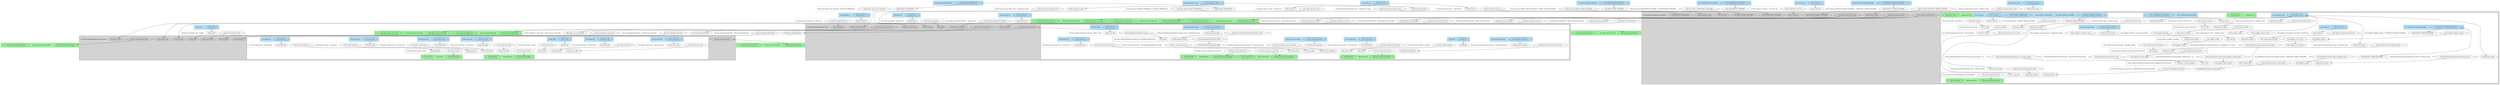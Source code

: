 digraph "workflow"
{
  compound=true;
  "PORT1010983633" -> "PORT199041063"
  "PORT468950278" -> "PORT2092450685"
  "PORT1831717330" -> "PORT532297836"
  "PORT160696258" -> "PORT538292941"
  "PORT1930319715" -> "PORT909786389"
  "PORT680319659" -> "PORT911895107"
  "PORT1350269431" -> "PORT1798180728"
  "PORT203409962" -> "PORT745966298"
  "PORT1164344728" -> "PORT1810970264"
  "PORT1684615718" -> "PORT1004219512"
  "PORT1760763936" -> "PORT81194567"
  "PORT371932487" -> "PORT1568159144"
  "PORT419792179" -> "PORT1347294617"
  "PORT969014795" -> "PORT1046302571"
  "PORT2128859746" -> "PORT1325147644"
  "PORT917704874" -> "PORT864864095"
  "PORT2089104518" -> "PORT273041802"
  "PORT92941132" -> "PORT1935689965"
  "PORT1234600900" -> "PORT605440398"
  "PORT1673389762" -> "PORT2083106248"
  "PORT31366484" -> "PORT1898167916"
  "PORT1878267309" -> "PORT1833973673"
  "PORT872592585" -> "PORT1765865093"
  "PORT1336762904" -> "PORT1881585646"
  "PORT1335256857" -> "PORT293326812"
  "PORT449074057" -> "PORT557593923"
  "PORT445192925" -> "PORT1751753651"
  "PORT1103067610" -> "PORT2142450580"
  "PORT999334666" -> "PORT697463019"
  "PORT1855997464" -> "PORT1443335402"
  "PORT1332208607" -> "PORT1998397435"
  "PORT1335256857" -> "PORT1901700557"
  "PORT281151050" -> "PORT269244031"
  "PORT293667566" -> "PORT909516251"
  "PORT204568533" -> "PORT1885562991"
  "PORT225753796" -> "PORT1525241607"
  "PORT390034407" -> "PORT774095232"
  "PORT2007149130" -> "PORT1882395698"
  "PORT817944369" -> "PORT287859212"
  "PORT100703210" -> "PORT179233442"
  "PORT1109461985" -> "PORT256139608"
  "PORT1052962026" -> "PORT1867177582"
  "PORT1842881670" -> "PORT103433239"
  "PORT515036017" -> "PORT854640632"
  "PORT481792876" -> "PORT1966114624"
  "PORT1286134778" -> "PORT73351708"
  "PORT1545644729" -> "PORT665641137"
  "PORT1126112943" -> "PORT1653153736"
  "PORT730955696" -> "PORT1202547191"
  "PORT1406851189" -> "PORT430983166"
  "PORT2115983437" -> "PORT208513211"
  "PORT2016482777" -> "PORT404152906"
  "PORT1673389762" -> "PORT1270565296"
  "PORT1002410023" -> "PORT1781018589"
  "PORT1819897025" -> "PORT1912172027"
  "PORT481792876" -> "PORT577682023"
  "PORT947173397" -> "PORT1998371610"
  "PORT1202813399" -> "PORT427226423"
  "PORT671981276" -> "PORT1950117092"
  "PORT979117606" -> "PORT1957338226"
  "PORT390994793" -> "PORT146346292"
  "PORT1747025217" -> "PORT1898996968"
  "PORT576261694" -> "PORT1083803390"
  "PORT133987402" -> "PORT299162582"
  "PORT2057954324" -> "PORT246745017"
  "PORT1107218767" -> "PORT1001284816"
  "PORT229329107" -> "PORT1201614274"
  "PORT1688851596" -> "PORT1920321355"
  "PORT1350269431" -> "PORT1462928549"
  "PORT413946856" -> "PORT1237907176"
  "PORT572370257" -> "PORT1316205906"
  "PORT1694239102" -> "PORT2084863094"
  "PORT229329107" -> "PORT1584688439"
  "PORT947173397" -> "PORT1795560878"
  "PORT1171672359" -> "PORT171160803"
  "PORT757332719" -> "PORT1056953587"
  "PORT225753796" -> "PORT447486093"
  "PORT1610155589" -> "PORT1440995011"
  "PORT225753796" -> "PORT926905424"
  "PORT1134894336" -> "PORT956856274"
  "PORT1926296244" -> "PORT1449664175"
  "PORT118363130" -> "PORT812031404"
  "PORT103394766" -> "PORT1412612727"
  "PORT1429462130" -> "PORT1140202235"
  "PORT816302479" -> "PORT2121491280"
  "PORT1709882027" -> "PORT1110148152"
  "PORT1970707120" -> "PORT1252713736"
  "PORT225753796" -> "PORT942804532"
  "PORT922547904" -> "PORT165137662"
  "PORT187649742" -> "PORT497333939"
  "PORT2076627578" -> "PORT254812619"
  "PORT987805552" -> "PORT16556935"
  "PORT956337311" -> "PORT1992525817"
  "PORT1995986600" -> "PORT2113891589"
  "PORT979117606" -> "PORT1023344953"
  "PORT1582330795" -> "PORT1778028150"
  "PORT1491890454" -> "PORT1280959582"
  "PORT1141811719" -> "PORT368603167"
  "PORT1030384622" -> "PORT1261321871"
  "PORT280862192" -> "PORT914039525"
  "PORT225753796" -> "PORT252276535"
  "PORT732688777" -> "PORT550707"
  "PORT892611887" -> "PORT1562090557"
  "PORT2063332705" -> "PORT1847301137"
  "PORT1776312161" -> "PORT1649026294"
  "PORT409778321" -> "PORT971256592"
  "PORT947647193" -> "PORT373342545"
  "PORT372898106" -> "PORT1909141817"
  "PORT44249014" -> "PORT1566269351"
  "PORT680319659" -> "PORT2090589929"
  "PORT1728897841" -> "PORT920497855"
  "PORT1125509551" -> "PORT1235381529"
  "PORT2063332705" -> "PORT604990529"
  "PORT1366741625" -> "PORT1716411886"
  "PORT1604020967" -> "PORT687685057"
  "PORT880908391" -> "PORT889074285"
  "PORT881977454" -> "PORT724736957"
  "PORT225753796" -> "PORT1932303196"
  "PORT1335256857" -> "PORT157004450"
  "PORT917704874" -> "PORT798516062"
  "PORT300659126" -> "PORT1279852178"
  "PORT2128859746" -> "PORT911857585"
  "PORT1266435158" -> "PORT1790229151"
  "PORT1668376627" -> "PORT1363989824"
  "PORT783218541" -> "PORT1147943200"
  "PORT1523359711" -> "PORT1939970407"
  "PORT598977164" -> "PORT311185452"
  "PORT239648666" -> "PORT212874257"

  
  subgraph cluster_56 {
    style="filled,solid";
    fillcolor=lightskyblue1;
    "NODE1500697171" [shape=plaintext label="String genome_dir"]
    "PORT204568533" [shape=hexagon label="String genome_dir"];
  
  
  }
  
  subgraph cluster_2 {
    style="filled,solid";
    fillcolor=lightskyblue1;
    "NODE1338770454" [shape=plaintext label="String study"]
    "PORT598977164" [shape=hexagon label="String study"];
  
  
  }
  
  subgraph cluster_27 {
    style="filled,solid";
    fillcolor=lightskyblue1;
    "NODE1861754673" [shape=plaintext label="File gff_file_loc"]
    "PORT413946856" [shape=hexagon label="File gff_file_loc"];
  
  
  }
  
  subgraph cluster_26 {
    style="filled,dashed";
    fillcolor=white;
    "NODE2009832657" [shape=plaintext label="File report_gen.resultant_file = f(job_analysis.resultant_file)"]
    "PORT92941132" [shape=hexagon label="File report_gen.resultant_file"];
    "PORT1901700557" [shape=oval label="File job_analysis.resultant_file"];
  
  
  }
  
  subgraph cluster_104 {
    style="filled,solid";
    fillcolor=lightskyblue1;
    "NODE836972194" [shape=plaintext label="String annotation_name"]
    "PORT229329107" [shape=hexagon label="String annotation_name"];
  
  
  }
  
  subgraph cluster_108 {
    style="filled,dashed";
    fillcolor=white;
    "NODE305651902" [shape=plaintext label="File job_analysis.raw_file_loc = f(raw_file_loc)"]
    "PORT409778321" [shape=hexagon label="File job_analysis.raw_file_loc"];
    "PORT1316205906" [shape=oval label="File raw_file_loc"];
  
  
  }
  
  subgraph cluster_115 {
    style="filled,dashed";
    fillcolor=white;
    "NODE2036704540" [shape=plaintext label="String job_analysis.dataset_name = f(dataset_name)"]
    "PORT133987402" [shape=hexagon label="String job_analysis.dataset_name"];
    "PORT538292941" [shape=oval label="String dataset_name"];
  
  
  }
  
  subgraph cluster_106 {
    style="filled,dashed";
    fillcolor=white;
    "NODE1779090574" [shape=plaintext label="File report_gen.gff_file = f(gff_file_loc)"]
    "PORT2016482777" [shape=hexagon label="File report_gen.gff_file"];
    "PORT1237907176" [shape=oval label="File gff_file_loc"];
  
  
  }
  
  subgraph cluster_116 {
    style="filled,dashed";
    fillcolor=white;
    "NODE1055800875" [shape=plaintext label="File job_analysis.MASIC_PARAM_FILENAME = f(MASIC_PARAM_FILENAME)"]
    "PORT2057954324" [shape=hexagon label="File job_analysis.MASIC_PARAM_FILENAME"];
    "PORT1004219512" [shape=oval label="File MASIC_PARAM_FILENAME"];
  
  
  }
  
  subgraph cluster_0 {
    style="filled,dashed";
    fillcolor=white;
    "NODE1109020385" [shape=plaintext label="String job_analysis.QVALUE_THRESHOLD = f(QVALUE_THRESHOLD)"]
    "PORT1668376627" [shape=hexagon label="String job_analysis.QVALUE_THRESHOLD"];
    "PORT1462928549" [shape=oval label="String QVALUE_THRESHOLD"];
  
  
  }
  
  subgraph cluster_113 {
    style="filled,dashed";
    fillcolor=white;
    "NODE618696025" [shape=plaintext label="File report_gen.faa_txt_file = f(faa_file_loc)"]
    "PORT371932487" [shape=hexagon label="File report_gen.faa_txt_file"];
    "PORT604990529" [shape=oval label="File faa_file_loc"];
  
  
  }
  
  subgraph cluster_112 {
    style="filled,solid";
    fillcolor=lightskyblue1;
    "NODE1457417579" [shape=plaintext label="String QVALUE_THRESHOLD"]
    "PORT1350269431" [shape=hexagon label="String QVALUE_THRESHOLD"];
  
  
  }
  
  subgraph cluster_101 {
    style="filled,solid";
    fillcolor=palegreen;
    "NODE1179093020" [shape=plaintext label="File report_gen.qc_metric_file"]
    "PORT112200409" [shape=hexagon label="File report_gen.qc_metric_file"];
    "PORT864864095" [shape=oval label="File report_gen.qc_metric_file"];
  
  
  }
  
  subgraph cluster_100 {
    style="filled,solid";
    fillcolor=palegreen;
    "NODE2031667192" [shape=plaintext label="File gen_metadata.data_object"]
    "PORT1403380247" [shape=hexagon label="File gen_metadata.data_object"];
    "PORT1649026294" [shape=oval label="File gen_metadata.data_object"];
  
  
  }
  
  subgraph cluster_110 {
    style="filled,dashed";
    fillcolor=white;
    "NODE895705623" [shape=plaintext label="String report_gen.Dataset_id = f(dataset_id)"]
    "PORT1202813399" [shape=hexagon label="String report_gen.Dataset_id"];
    "PORT605440398" [shape=oval label="String dataset_id"];
  
  
  }
  
  subgraph cluster_119 {
    style="filled,dashed";
    fillcolor=white;
    "NODE158460163" [shape=plaintext label="String report_gen.annotation_name = f(annotation_name)"]
    "PORT956337311" [shape=hexagon label="String report_gen.annotation_name"];
    "PORT1584688439" [shape=oval label="String annotation_name"];
  
  
  }
  
  subgraph cluster_58 {
    style="filled,solid";
    fillcolor=palegreen;
    "NODE593573025" [shape=plaintext label="String job_analysis.end_time"]
    "PORT60221145" [shape=hexagon label="String job_analysis.end_time"];
    "PORT1966114624" [shape=oval label="String job_analysis.end_time"];
  
  
  }
  
  subgraph cluster_120 {
    style="filled,dashed";
    fillcolor=white;
    "NODE1498621286" [shape=plaintext label="File job_analysis.faa_file_loc = f(faa_file_loc)"]
    "PORT1141811719" [shape=hexagon label="File job_analysis.faa_file_loc"];
    "PORT1847301137" [shape=oval label="File faa_file_loc"];
  
  
  }
  
  subgraph cluster_24 {
    style="filled,solid";
    fillcolor=lightgray;
    "NODE1188671176" [shape=plaintext label="call metapro.gen_metadata (gen_metadata)"]
    "PORT1776312161" [shape=hexagon label="File gen_metadata.data_object"];
    "PORT1920321355" [shape=oval label="File protein_file"];
    "PORT1562090557" [shape=oval label="String study"];
    "PORT1912172027" [shape=oval label="String end_time"];
    "PORT854640632" [shape=oval label="File resultant_file"];
    "PORT1347294617" [shape=oval label="File qc_metric_file"];
    "PORT1235381529" [shape=oval label="File peptide_file"];
    "PORT256139608" [shape=oval label="String start_time"];
    "PORT1930319715" [shape=hexagon label="File gen_metadata.activity"];
    
    subgraph cluster_23 {
      style=filled;
      fillcolor=white;
      
      subgraph cluster_14 {
        style="filled,dashed";
        fillcolor=white;
        "NODE555136651" [shape=plaintext label="File collect.qc_metric_file = f(qc_metric_file)"]
        "PORT118363130" [shape=hexagon label="File collect.qc_metric_file"];
        "PORT687685057" [shape=oval label="File qc_metric_file"];
      
      
      }
      
      subgraph cluster_17 {
        style="filled,dashed";
        fillcolor=white;
        "NODE1634411546" [shape=plaintext label="File collect.resultant_file = f(resultant_file)"]
        "PORT671981276" [shape=hexagon label="File collect.resultant_file"];
        "PORT1810970264" [shape=oval label="File resultant_file"];
      
      
      }
      
      subgraph cluster_21 {
        style="filled,dashed";
        fillcolor=white;
        "NODE2092066079" [shape=plaintext label="String collect.study = f(study)"]
        "PORT281151050" [shape=hexagon label="String collect.study"];
        "PORT199041063" [shape=oval label="String study"];
      
      
      }
      
      subgraph cluster_7 {
        style="filled,dashed";
        fillcolor=white;
        "NODE299783910" [shape=plaintext label="String collect.end_time = f(end_time)"]
        "PORT1709882027" [shape=hexagon label="String collect.end_time"];
        "PORT1898167916" [shape=oval label="String end_time"];
      
      
      }
      
      subgraph cluster_19 {
        style="filled,dashed";
        fillcolor=white;
        "NODE523794808" [shape=plaintext label="String collect.start_time = f(start_time)"]
        "PORT1002410023" [shape=hexagon label="String collect.start_time"];
        "PORT1778028150" [shape=oval label="String start_time"];
      
      
      }
      
      subgraph cluster_22 {
        style="filled,solid";
        fillcolor=lightskyblue1;
        "NODE540811471" [shape=plaintext label="File qc_metric_file"]
        "PORT1604020967" [shape=hexagon label="File qc_metric_file"];
      
      
      }
      
      subgraph cluster_11 {
        style="filled,solid";
        fillcolor=lightskyblue1;
        "NODE1155437763" [shape=plaintext label="File protein_file"]
        "PORT730955696" [shape=hexagon label="File protein_file"];
      
      
      }
      
      subgraph cluster_13 {
        style="filled,solid";
        fillcolor=white;
        "NODE727119352" [shape=plaintext label="call gen_metadata.collect (collect)"]
        "PORT1950117092" [shape=oval label="File resultant_file"];
        "PORT1110148152" [shape=oval label="String end_time"];
        "PORT817944369" [shape=hexagon label="File collect.activity"];
        "PORT1781018589" [shape=oval label="String start_time"];
        "PORT1882395698" [shape=oval label="File protein_file"];
        "PORT1833973673" [shape=oval label="File peptide_file"];
        "PORT812031404" [shape=oval label="File qc_metric_file"];
        "PORT103394766" [shape=hexagon label="File collect.data_object"];
        "PORT269244031" [shape=oval label="String study"];
      
      
      }
      
      subgraph cluster_8 {
        style="filled,dashed";
        fillcolor=white;
        "NODE1145165159" [shape=plaintext label="File collect.protein_file = f(protein_file)"]
        "PORT2007149130" [shape=hexagon label="File collect.protein_file"];
        "PORT1202547191" [shape=oval label="File protein_file"];
      
      
      }
      
      subgraph cluster_12 {
        style="filled,solid";
        fillcolor=lightskyblue1;
        "NODE1678889928" [shape=plaintext label="String study"]
        "PORT1010983633" [shape=hexagon label="String study"];
      
      
      }
      
      subgraph cluster_18 {
        style="filled,dashed";
        fillcolor=white;
        "NODE193864812" [shape=plaintext label="File collect.peptide_file = f(peptide_file)"]
        "PORT1878267309" [shape=hexagon label="File collect.peptide_file"];
        "PORT697463019" [shape=oval label="File peptide_file"];
      
      
      }
      
      subgraph cluster_9 {
        style="filled,solid";
        fillcolor=lightskyblue1;
        "NODE627746290" [shape=plaintext label="String start_time"]
        "PORT1582330795" [shape=hexagon label="String start_time"];
      
      
      }
      
      subgraph cluster_16 {
        style="filled,solid";
        fillcolor=palegreen;
        "NODE2044150758" [shape=plaintext label="File activity"]
        "PORT367066629" [shape=hexagon label="File activity"];
        "PORT287859212" [shape=oval label="File collect.activity"];
      
      
      }
      
      subgraph cluster_6 {
        style="filled,solid";
        fillcolor=lightskyblue1;
        "NODE706604026" [shape=plaintext label="File resultant_file"]
        "PORT1164344728" [shape=hexagon label="File resultant_file"];
      
      
      }
      
      subgraph cluster_15 {
        style="filled,solid";
        fillcolor=palegreen;
        "NODE2003305136" [shape=plaintext label="File data_object"]
        "PORT277697988" [shape=hexagon label="File data_object"];
        "PORT1412612727" [shape=oval label="File collect.data_object"];
      
      
      }
      
      subgraph cluster_10 {
        style="filled,solid";
        fillcolor=lightskyblue1;
        "NODE2075352262" [shape=plaintext label="String end_time"]
        "PORT31366484" [shape=hexagon label="String end_time"];
      
      
      }
      
      subgraph cluster_20 {
        style="filled,solid";
        fillcolor=lightskyblue1;
        "NODE1263841085" [shape=plaintext label="File peptide_file"]
        "PORT999334666" [shape=hexagon label="File peptide_file"];
      
      
      }
    
    }
  
  }
  
  subgraph cluster_117 {
    style="filled,solid";
    fillcolor=palegreen;
    "NODE57264571" [shape=plaintext label="File job_analysis.resultant_file"]
    "PORT477463877" [shape=hexagon label="File job_analysis.resultant_file"];
    "PORT293326812" [shape=oval label="File job_analysis.resultant_file"];
  
  
  }
  
  subgraph cluster_57 {
    style="filled,solid";
    fillcolor=palegreen;
    "NODE1993366729" [shape=plaintext label="String job_analysis.start_time"]
    "PORT635068762" [shape=hexagon label="String job_analysis.start_time"];
    "PORT1325147644" [shape=oval label="String job_analysis.start_time"];
  
  
  }
  
  subgraph cluster_99 {
    style="filled,solid";
    fillcolor=lightgray;
    "NODE1155399955" [shape=plaintext label="call metapro.job_analysis (job_analysis)"]
    "PORT2128859746" [shape=hexagon label="String job_analysis.start_time"];
    "PORT1867177582" [shape=oval label="File MSGFPLUS_PARAM_FILENAME"];
    "PORT550707" [shape=oval label="String annotation_name"];
    "PORT246745017" [shape=oval label="File MASIC_PARAM_FILENAME"];
    "PORT481792876" [shape=hexagon label="String job_analysis.end_time"];
    "PORT368603167" [shape=oval label="File faa_file_loc"];
    "PORT299162582" [shape=oval label="String dataset_name"];
    "PORT1335256857" [shape=hexagon label="File job_analysis.resultant_file"];
    "PORT956856274" [shape=oval label="File CONTAMINANT_FILENAME"];
    "PORT971256592" [shape=oval label="File raw_file_loc"];
    "PORT1363989824" [shape=oval label="String QVALUE_THRESHOLD"];
    
    subgraph cluster_98 {
      style=filled;
      fillcolor=white;
      
      subgraph cluster_65 {
        style="filled,dashed";
        fillcolor=white;
        "NODE1477520324" [shape=plaintext label="File msconvert.raw_file = f(raw_file_loc)"]
        "PORT947647193" [shape=hexagon label="File msconvert.raw_file"];
        "PORT1957338226" [shape=oval label="File raw_file_loc"];
      
      
      }
      
      subgraph cluster_87 {
        style="filled,solid";
        fillcolor=lightskyblue1;
        "NODE1629759610" [shape=plaintext label="String dataset_name"]
        "PORT225753796" [shape=hexagon label="String dataset_name"];
      
      
      }
      
      subgraph cluster_61 {
        style="filled,dashed";
        fillcolor=white;
        "NODE1473313929" [shape=plaintext label="File peptidehitresultsprocrunner.tsv_file = f(mzidtotsvconverter.outfile)"]
        "PORT239648666" [shape=hexagon label="File peptidehitresultsprocrunner.tsv_file"];
        "PORT2142450580" [shape=oval label="File mzidtotsvconverter.outfile"];
      
      
      }
      
      subgraph cluster_72 {
        style="filled,solid";
        fillcolor=white;
        "NODE9361871" [shape=plaintext label="call job_analysis.masicresultmerge (masicresultmerge)"]
        "PORT300659126" [shape=hexagon label="File masicresultmerge.outfile"];
        "PORT179233442" [shape=oval label="File sic_stats_file"];
        "PORT254812619" [shape=oval label="File synopsis_file"];
        "PORT1252713736" [shape=oval label="String dataset_name"];
      
      
      }
      
      subgraph cluster_74 {
        style="filled,solid";
        fillcolor=lightskyblue1;
        "NODE514793058" [shape=plaintext label="File MSGFPLUS_PARAM_FILENAME"]
        "PORT1673389762" [shape=hexagon label="File MSGFPLUS_PARAM_FILENAME"];
      
      
      }
      
      subgraph cluster_67 {
        style="filled,dashed";
        fillcolor=white;
        "NODE1875108260" [shape=plaintext label="File peptidehitresultsprocrunner.revcatfasta_file = f(msgfplus.rev_cat_fasta)"]
        "PORT1266435158" [shape=hexagon label="File peptidehitresultsprocrunner.revcatfasta_file"];
        "PORT745966298" [shape=oval label="File msgfplus.rev_cat_fasta"];
      
      
      }
      
      subgraph cluster_81 {
        style="filled,dashed";
        fillcolor=white;
        "NODE1847410999" [shape=plaintext label="String msgfplus.dataset_name = f(dataset_name)"]
        "PORT1336762904" [shape=hexagon label="String msgfplus.dataset_name"];
        "PORT1525241607" [shape=oval label="String dataset_name"];
      
      
      }
      
      subgraph cluster_85 {
        style="filled,dashed";
        fillcolor=white;
        "NODE1001958076" [shape=plaintext label="File msgfplus.contaminated_fasta_file = f(faa_file_loc)"]
        "PORT1747025217" [shape=hexagon label="File msgfplus.contaminated_fasta_file"];
        "PORT1440995011" [shape=oval label="File faa_file_loc"];
      
      
      }
      
      subgraph cluster_78 {
        style="filled,dashed";
        fillcolor=white;
        "NODE2091586824" [shape=plaintext label="String masic.dataset_name = f(dataset_name)"]
        "PORT922547904" [shape=hexagon label="String masic.dataset_name"];
        "PORT447486093" [shape=oval label="String dataset_name"];
      
      
      }
      
      subgraph cluster_75 {
        style="filled,solid";
        fillcolor=lightskyblue1;
        "NODE1847559273" [shape=plaintext label="String annotation_name"]
        "PORT1855997464" [shape=hexagon label="String annotation_name"];
      
      
      }
      
      subgraph cluster_83 {
        style="filled,solid";
        fillcolor=white;
        "NODE775741122" [shape=plaintext label="call job_analysis.mzidtotsvconverter (mzidtotsvconverter)"]
        "PORT1103067610" [shape=hexagon label="File mzidtotsvconverter.outfile"];
        "PORT914039525" [shape=oval label="File mzid_file"];
        "PORT16556935" [shape=oval label="File dataset_name"];
      
      
      }
      
      subgraph cluster_62 {
        style="filled,dashed";
        fillcolor=white;
        "NODE1740797856" [shape=plaintext label="String peptidehitresultsprocrunner.msgfplus_modef_params = f()"]
        "PORT445192925" [shape=hexagon label="String peptidehitresultsprocrunner.msgfplus_modef_params"];
      
      
      }
      
      subgraph cluster_71 {
        style="filled,solid";
        fillcolor=palegreen;
        "NODE73608444" [shape=plaintext label="String end_time"]
        "PORT373973695" [shape=hexagon label="String end_time"];
      
      
      }
      
      subgraph cluster_70 {
        style="filled,solid";
        fillcolor=lightskyblue1;
        "NODE62309924" [shape=plaintext label="File CONTAMINANT_FILENAME"]
        "PORT101740901" [shape=hexagon label="File CONTAMINANT_FILENAME"];
      
      
      }
      
      subgraph cluster_90 {
        style="filled,solid";
        fillcolor=white;
        "NODE822409149" [shape=plaintext label="call job_analysis.masic (masic)"]
        "PORT1030384622" [shape=hexagon label="File masic.outfile"];
        "PORT920497855" [shape=oval label="File raw_file"];
        "PORT557593923" [shape=oval label="File masic_param"];
        "PORT165137662" [shape=oval label="String dataset_name"];
      
      
      }
      
      subgraph cluster_86 {
        style="filled,solid";
        fillcolor=palegreen;
        "NODE582702662" [shape=plaintext label="File resultant_file"]
        "PORT820422499" [shape=hexagon label="File resultant_file"];
        "PORT1279852178" [shape=oval label="File masicresultmerge.outfile"];
      
      
      }
      
      subgraph cluster_95 {
        style="filled,dashed";
        fillcolor=white;
        "NODE810672306" [shape=plaintext label="String mzidtotsvconverter.dataset_name = f(dataset_name)"]
        "PORT987805552" [shape=hexagon label="String mzidtotsvconverter.dataset_name"];
        "PORT252276535" [shape=oval label="String dataset_name"];
      
      
      }
      
      subgraph cluster_92 {
        style="filled,dashed";
        fillcolor=white;
        "NODE1479100519" [shape=plaintext label="File peptidehitresultsprocrunner.msgfplus_params = f(MSGFPLUS_PARAM_FILENAME)"]
        "PORT1491890454" [shape=hexagon label="File peptidehitresultsprocrunner.msgfplus_params"];
        "PORT2083106248" [shape=oval label="File MSGFPLUS_PARAM_FILENAME"];
      
      
      }
      
      subgraph cluster_68 {
        style="filled,dashed";
        fillcolor=white;
        "NODE1471633238" [shape=plaintext label="File msgfplus.mzml_file = f(msconvert.outfile)"]
        "PORT1429462130" [shape=hexagon label="File msgfplus.mzml_file"];
        "PORT2084863094" [shape=oval label="File msconvert.outfile"];
      
      
      }
      
      subgraph cluster_89 {
        style="filled,dashed";
        fillcolor=white;
        "NODE1410186665" [shape=plaintext label="String masicresultmerge.dataset_name = f(dataset_name)"]
        "PORT1970707120" [shape=hexagon label="String masicresultmerge.dataset_name"];
        "PORT942804532" [shape=oval label="String dataset_name"];
      
      
      }
      
      subgraph cluster_93 {
        style="filled,dashed";
        fillcolor=white;
        "NODE16196099" [shape=plaintext label="File masicresultmerge.sic_stats_file = f(masic.outfile)"]
        "PORT100703210" [shape=hexagon label="File masicresultmerge.sic_stats_file"];
        "PORT1261321871" [shape=oval label="File masic.outfile"];
      
      
      }
      
      subgraph cluster_91 {
        style="filled,dashed";
        fillcolor=white;
        "NODE794563378" [shape=plaintext label="File masic.raw_file = f(raw_file_loc)"]
        "PORT1728897841" [shape=hexagon label="File masic.raw_file"];
        "PORT1023344953" [shape=oval label="File raw_file_loc"];
      
      
      }
      
      subgraph cluster_80 {
        style="filled,dashed";
        fillcolor=white;
        "NODE2126664214" [shape=plaintext label="File masic.masic_param = f(MASIC_PARAM_FILENAME)"]
        "PORT449074057" [shape=hexagon label="File masic.masic_param"];
        "PORT1046302571" [shape=oval label="File MASIC_PARAM_FILENAME"];
      
      
      }
      
      subgraph cluster_66 {
        style="filled,dashed";
        fillcolor=white;
        "NODE1067936865" [shape=plaintext label="String peptidehitresultsprocrunner.mass_correction_params = f()"]
        "PORT1545644729" [shape=hexagon label="String peptidehitresultsprocrunner.mass_correction_params"];
      
      
      }
      
      subgraph cluster_88 {
        style="filled,dashed";
        fillcolor=white;
        "NODE36707189" [shape=plaintext label="String msconvert.dataset_name = f(dataset_name)"]
        "PORT44249014" [shape=hexagon label="String msconvert.dataset_name"];
        "PORT1932303196" [shape=oval label="String dataset_name"];
      
      
      }
      
      subgraph cluster_79 {
        style="filled,solid";
        fillcolor=white;
        "NODE388436342" [shape=plaintext label="call job_analysis.msgfplus (msgfplus)"]
        "PORT1898996968" [shape=oval label="File contaminated_fasta_file"];
        "PORT757332719" [shape=hexagon label="File msgfplus.outfile"];
        "PORT103433239" [shape=oval label="String annotation_name"];
        "PORT1881585646" [shape=oval label="String dataset_name"];
        "PORT203409962" [shape=hexagon label="File msgfplus.rev_cat_fasta"];
        "PORT2092450685" [shape=oval label="File msgfplus_params"];
        "PORT1140202235" [shape=oval label="File mzml_file"];
      
      
      }
      
      subgraph cluster_64 {
        style="filled,solid";
        fillcolor=lightskyblue1;
        "NODE209845522" [shape=plaintext label="File faa_file_loc"]
        "PORT1610155589" [shape=hexagon label="File faa_file_loc"];
      
      
      }
      
      subgraph cluster_96 {
        style="filled,dashed";
        fillcolor=white;
        "NODE775174220" [shape=plaintext label="File mzidtotsvconverter.mzid_file = f(msgfplus.outfile)"]
        "PORT280862192" [shape=hexagon label="File mzidtotsvconverter.mzid_file"];
        "PORT1056953587" [shape=oval label="File msgfplus.outfile"];
      
      
      }
      
      subgraph cluster_84 {
        style="filled,solid";
        fillcolor=lightskyblue1;
        "NODE775423528" [shape=plaintext label="File MASIC_PARAM_FILENAME"]
        "PORT969014795" [shape=hexagon label="File MASIC_PARAM_FILENAME"];
      
      
      }
      
      subgraph cluster_76 {
        style="filled,dashed";
        fillcolor=white;
        "NODE698676628" [shape=plaintext label="String msgfplus.annotation_name = f(annotation_name)"]
        "PORT1842881670" [shape=hexagon label="String msgfplus.annotation_name"];
        "PORT1443335402" [shape=oval label="String annotation_name"];
      
      
      }
      
      subgraph cluster_77 {
        style="filled,solid";
        fillcolor=lightskyblue1;
        "NODE90380642" [shape=plaintext label="String QVALUE_THRESHOLD"]
        "PORT1510009630" [shape=hexagon label="String QVALUE_THRESHOLD"];
      
      
      }
      
      subgraph cluster_60 {
        style="filled,solid";
        fillcolor=lightskyblue1;
        "NODE425107133" [shape=plaintext label="File raw_file_loc"]
        "PORT979117606" [shape=hexagon label="File raw_file_loc"];
      
      
      }
      
      subgraph cluster_82 {
        style="filled,dashed";
        fillcolor=white;
        "NODE930089183" [shape=plaintext label="File masicresultmerge.synopsis_file = f(peptidehitresultsprocrunner.outfile)"]
        "PORT2076627578" [shape=hexagon label="File masicresultmerge.synopsis_file"];
        "PORT1653153736" [shape=oval label="File peptidehitresultsprocrunner.outfile"];
      
      
      }
      
      subgraph cluster_69 {
        style="filled,solid";
        fillcolor=white;
        "NODE161672347" [shape=plaintext label="call job_analysis.msconvert (msconvert)"]
        "PORT1694239102" [shape=hexagon label="File msconvert.outfile"];
        "PORT373342545" [shape=oval label="File raw_file"];
        "PORT1566269351" [shape=oval label="String dataset_name"];
      
      
      }
      
      subgraph cluster_63 {
        style="filled,dashed";
        fillcolor=white;
        "NODE525527919" [shape=plaintext label="String peptidehitresultsprocrunner.dataset_name = f(dataset_name)"]
        "PORT1366741625" [shape=hexagon label="String peptidehitresultsprocrunner.dataset_name"];
        "PORT926905424" [shape=oval label="String dataset_name"];
      
      
      }
      
      subgraph cluster_97 {
        style="filled,solid";
        fillcolor=palegreen;
        "NODE1386677799" [shape=plaintext label="String start_time"]
        "PORT69160933" [shape=hexagon label="String start_time"];
      
      
      }
      
      subgraph cluster_94 {
        style="filled,dashed";
        fillcolor=white;
        "NODE627709989" [shape=plaintext label="File msgfplus.msgfplus_params = f(MSGFPLUS_PARAM_FILENAME)"]
        "PORT468950278" [shape=hexagon label="File msgfplus.msgfplus_params"];
        "PORT1270565296" [shape=oval label="File MSGFPLUS_PARAM_FILENAME"];
      
      
      }
      
      subgraph cluster_73 {
        style="filled,solid";
        fillcolor=white;
        "NODE2066945445" [shape=plaintext label="call job_analysis.peptidehitresultsprocrunner (peptidehitresultsprocrunner)"]
        "PORT1716411886" [shape=oval label="String dataset_name"];
        "PORT1790229151" [shape=oval label="File revcatfasta_file"];
        "PORT1126112943" [shape=hexagon label="File peptidehitresultsprocrunner.outfile"];
        "PORT1280959582" [shape=oval label="File msgfplus_params"];
        "PORT665641137" [shape=oval label="File mass_correction_params"];
        "PORT1751753651" [shape=oval label="File msgfplus_modef_params"];
        "PORT212874257" [shape=oval label="File tsv_file"];
      
      
      }
    
    }
  
  }
  
  subgraph cluster_54 {
    style="filled,dashed";
    fillcolor=white;
    "NODE1215023524" [shape=plaintext label="File job_analysis.CONTAMINANT_FILENAME = f(CONTAMINANT_FILENAME)"]
    "PORT1134894336" [shape=hexagon label="File job_analysis.CONTAMINANT_FILENAME"];
    "PORT774095232" [shape=oval label="File CONTAMINANT_FILENAME"];
  
  
  }
  
  subgraph cluster_102 {
    style="filled,solid";
    fillcolor=palegreen;
    "NODE438873841" [shape=plaintext label="File report_gen.protein_file"]
    "PORT1329938019" [shape=hexagon label="File report_gen.protein_file"];
    "PORT2090589929" [shape=oval label="File report_gen.protein_file"];
  
  
  }
  
  subgraph cluster_55 {
    style="filled,solid";
    fillcolor=lightskyblue1;
    "NODE1618326227" [shape=plaintext label="String dataset_id"]
    "PORT1234600900" [shape=hexagon label="String dataset_id"];
  
  
  }
  
  subgraph cluster_114 {
    style="filled,dashed";
    fillcolor=white;
    "NODE169916747" [shape=plaintext label="String gen_metadata.start_time = f(job_analysis.start_time)"]
    "PORT1109461985" [shape=hexagon label="String gen_metadata.start_time"];
    "PORT911857585" [shape=oval label="String job_analysis.start_time"];
  
  
  }
  
  subgraph cluster_5 {
    style="filled,dashed";
    fillcolor=white;
    "NODE1558133170" [shape=plaintext label="String gen_metadata.study = f(study)"]
    "PORT892611887" [shape=hexagon label="String gen_metadata.study"];
    "PORT311185452" [shape=oval label="String study"];
  
  
  }
  
  subgraph cluster_111 {
    style="filled,dashed";
    fillcolor=white;
    "NODE357153703" [shape=plaintext label="String report_gen.q_value_threshold = f(QVALUE_THRESHOLD)"]
    "PORT872592585" [shape=hexagon label="String report_gen.q_value_threshold"];
    "PORT1798180728" [shape=oval label="String QVALUE_THRESHOLD"];
  
  
  }
  
  subgraph cluster_25 {
    style="filled,dashed";
    fillcolor=white;
    "NODE1331946439" [shape=plaintext label="String job_analysis.annotation_name = f(annotation_name)"]
    "PORT732688777" [shape=hexagon label="String job_analysis.annotation_name"];
    "PORT1201614274" [shape=oval label="String annotation_name"];
  
  
  }
  
  subgraph cluster_50 {
    style="filled,solid";
    fillcolor=lightgray;
    "NODE1372668833" [shape=plaintext label="call metapro.report_gen (report_gen)"]
    "PORT73351708" [shape=oval label="String genome_directory"];
    "PORT1568159144" [shape=oval label="File faa_txt_file"];
    "PORT947173397" [shape=hexagon label="File report_gen.peptide_file"];
    "PORT680319659" [shape=hexagon label="File report_gen.protein_file"];
    "PORT917704874" [shape=hexagon label="File report_gen.qc_metric_file"];
    "PORT427226423" [shape=oval label="String Dataset_id"];
    "PORT1935689965" [shape=oval label="File resultant_file"];
    "PORT404152906" [shape=oval label="File gff_file"];
    "PORT1992525817" [shape=oval label="String annotation_name"];
    "PORT1765865093" [shape=oval label="String q_value_threshold"];
    
    subgraph cluster_49 {
      style=filled;
      fillcolor=white;
      
      subgraph cluster_48 {
        style="filled,solid";
        fillcolor=white;
        "NODE1358169683" [shape=plaintext label="call report_gen.ficus_analysis (ficus_analysis)"]
        "PORT783218541" [shape=hexagon label="File ficus_analysis.protein_file"];
        "PORT1332208607" [shape=hexagon label="File ficus_analysis.peptide_file"];
        "PORT532297836" [shape=oval label="String Dataset_id"];
        "PORT372898106" [shape=hexagon label="File ficus_analysis.qc_metric_file"];
        "PORT208513211" [shape=oval label="File resultant_file"];
        "PORT2121491280" [shape=oval label="File gff_file"];
        "PORT171160803" [shape=oval label="String genome_directory"];
        "PORT1001284816" [shape=oval label="File faa_txt_file"];
        "PORT146346292" [shape=oval label="String q_value_threshold"];
      
      
      }
      
      subgraph cluster_36 {
        style="filled,dashed";
        fillcolor=white;
        "NODE311788384" [shape=plaintext label="String proteinDigestionSimulator.annotation_name = f(annotation_name)"]
        "PORT1406851189" [shape=hexagon label="String proteinDigestionSimulator.annotation_name"];
        "PORT724736957" [shape=oval label="String annotation_name"];
      
      
      }
      
      subgraph cluster_34 {
        style="filled,solid";
        fillcolor=white;
        "NODE975905570" [shape=plaintext label="call report_gen.proteinDigestionSimulator (proteinDigestionSimulator)"]
        "PORT1760763936" [shape=hexagon label="File proteinDigestionSimulator.outfile"];
        "PORT1083803390" [shape=oval label="File faa_file"];
        "PORT430983166" [shape=oval label="String annotation_name"];
      
      
      }
      
      subgraph cluster_47 {
        style="filled,dashed";
        fillcolor=white;
        "NODE1866403758" [shape=plaintext label="File ficus_analysis.faa_txt_file = f(proteinDigestionSimulator.outfile)"]
        "PORT1107218767" [shape=hexagon label="File ficus_analysis.faa_txt_file"];
        "PORT81194567" [shape=oval label="File proteinDigestionSimulator.outfile"];
      
      
      }
      
      subgraph cluster_37 {
        style="filled,solid";
        fillcolor=lightskyblue1;
        "NODE1863103905" [shape=plaintext label="String genome_directory"]
        "PORT880908391" [shape=hexagon label="String genome_directory"];
      
      
      }
      
      subgraph cluster_38 {
        style="filled,solid";
        fillcolor=lightskyblue1;
        "NODE1870541675" [shape=plaintext label="File gff_file"]
        "PORT293667566" [shape=hexagon label="File gff_file"];
      
      
      }
      
      subgraph cluster_40 {
        style="filled,dashed";
        fillcolor=white;
        "NODE1578244276" [shape=plaintext label="File proteinDigestionSimulator.faa_file = f(faa_txt_file)"]
        "PORT576261694" [shape=hexagon label="File proteinDigestionSimulator.faa_file"];
        "PORT1449664175" [shape=oval label="File faa_txt_file"];
      
      
      }
      
      subgraph cluster_32 {
        style="filled,solid";
        fillcolor=palegreen;
        "NODE448569108" [shape=plaintext label="File qc_metric_file"]
        "PORT608108604" [shape=hexagon label="File qc_metric_file"];
        "PORT1909141817" [shape=oval label="File ficus_analysis.qc_metric_file"];
      
      
      }
      
      subgraph cluster_31 {
        style="filled,dashed";
        fillcolor=white;
        "NODE1677590477" [shape=plaintext label="String ficus_analysis.q_value_threshold = f(q_value_threshold)"]
        "PORT390994793" [shape=hexagon label="String ficus_analysis.q_value_threshold"];
        "PORT273041802" [shape=oval label="String q_value_threshold"];
      
      
      }
      
      subgraph cluster_42 {
        style="filled,dashed";
        fillcolor=white;
        "NODE564555077" [shape=plaintext label="File ficus_analysis.resultant_file = f(resultant_file)"]
        "PORT2115983437" [shape=hexagon label="File ficus_analysis.resultant_file"];
        "PORT2113891589" [shape=oval label="File resultant_file"];
      
      
      }
      
      subgraph cluster_41 {
        style="filled,dashed";
        fillcolor=white;
        "NODE529949842" [shape=plaintext label="String ficus_analysis.Dataset_id = f(Dataset_id)"]
        "PORT1831717330" [shape=hexagon label="String ficus_analysis.Dataset_id"];
        "PORT497333939" [shape=oval label="String Dataset_id"];
      
      
      }
      
      subgraph cluster_39 {
        style="filled,solid";
        fillcolor=palegreen;
        "NODE1851241961" [shape=plaintext label="File peptide_file"]
        "PORT1221433900" [shape=hexagon label="File peptide_file"];
        "PORT1998397435" [shape=oval label="File ficus_analysis.peptide_file"];
      
      
      }
      
      subgraph cluster_29 {
        style="filled,solid";
        fillcolor=lightskyblue1;
        "NODE1700078557" [shape=plaintext label="File resultant_file"]
        "PORT1995986600" [shape=hexagon label="File resultant_file"];
      
      
      }
      
      subgraph cluster_44 {
        style="filled,dashed";
        fillcolor=white;
        "NODE1948835427" [shape=plaintext label="String ficus_analysis.genome_directory = f(genome_directory)"]
        "PORT1171672359" [shape=hexagon label="String ficus_analysis.genome_directory"];
        "PORT889074285" [shape=oval label="String genome_directory"];
      
      
      }
      
      subgraph cluster_35 {
        style="filled,solid";
        fillcolor=palegreen;
        "NODE1352913142" [shape=plaintext label="File protein_file"]
        "PORT1601702534" [shape=hexagon label="File protein_file"];
        "PORT1147943200" [shape=oval label="File ficus_analysis.protein_file"];
      
      
      }
      
      subgraph cluster_30 {
        style="filled,solid";
        fillcolor=lightskyblue1;
        "NODE1726519676" [shape=plaintext label="String q_value_threshold"]
        "PORT2089104518" [shape=hexagon label="String q_value_threshold"];
      
      
      }
      
      subgraph cluster_33 {
        style="filled,solid";
        fillcolor=lightskyblue1;
        "NODE455726379" [shape=plaintext label="String annotation_name"]
        "PORT881977454" [shape=hexagon label="String annotation_name"];
      
      
      }
      
      subgraph cluster_46 {
        style="filled,dashed";
        fillcolor=white;
        "NODE208539442" [shape=plaintext label="File ficus_analysis.gff_file = f(gff_file)"]
        "PORT816302479" [shape=hexagon label="File ficus_analysis.gff_file"];
        "PORT909516251" [shape=oval label="File gff_file"];
      
      
      }
      
      subgraph cluster_43 {
        style="filled,solid";
        fillcolor=lightskyblue1;
        "NODE1196716338" [shape=plaintext label="File faa_txt_file"]
        "PORT1926296244" [shape=hexagon label="File faa_txt_file"];
      
      
      }
      
      subgraph cluster_45 {
        style="filled,solid";
        fillcolor=lightskyblue1;
        "NODE1318209130" [shape=plaintext label="String Dataset_id"]
        "PORT187649742" [shape=hexagon label="String Dataset_id"];
      
      
      }
    
    }
  
  }
  
  subgraph cluster_105 {
    style="filled,dashed";
    fillcolor=white;
    "NODE105663489" [shape=plaintext label="File gen_metadata.qc_metric_file = f(report_gen.qc_metric_file)"]
    "PORT419792179" [shape=hexagon label="File gen_metadata.qc_metric_file"];
    "PORT798516062" [shape=oval label="File report_gen.qc_metric_file"];
  
  
  }
  
  subgraph cluster_118 {
    style="filled,dashed";
    fillcolor=white;
    "NODE231351829" [shape=plaintext label="File job_analysis.MSGFPLUS_PARAM_FILENAME = f(MSGFPLUS_PARAM_FILENAME)"]
    "PORT1052962026" [shape=hexagon label="File job_analysis.MSGFPLUS_PARAM_FILENAME"];
    "PORT1939970407" [shape=oval label="File MSGFPLUS_PARAM_FILENAME"];
  
  
  }
  
  subgraph cluster_28 {
    style="filled,dashed";
    fillcolor=white;
    "NODE1045397707" [shape=plaintext label="String report_gen.genome_directory = f(genome_dir)"]
    "PORT1286134778" [shape=hexagon label="String report_gen.genome_directory"];
    "PORT1885562991" [shape=oval label="String genome_dir"];
  
  
  }
  
  subgraph cluster_4 {
    style="filled,dashed";
    fillcolor=white;
    "NODE447320069" [shape=plaintext label="String gen_metadata.end_time = f(job_analysis.end_time)"]
    "PORT1819897025" [shape=hexagon label="String gen_metadata.end_time"];
    "PORT577682023" [shape=oval label="String job_analysis.end_time"];
  
  
  }
  
  subgraph cluster_59 {
    style="filled,solid";
    fillcolor=lightskyblue1;
    "NODE1585711807" [shape=plaintext label="File MSGFPLUS_PARAM_FILENAME"]
    "PORT1523359711" [shape=hexagon label="File MSGFPLUS_PARAM_FILENAME"];
  
  
  }
  
  subgraph cluster_107 {
    style="filled,dashed";
    fillcolor=white;
    "NODE1860754643" [shape=plaintext label="File gen_metadata.peptide_file = f(report_gen.peptide_file)"]
    "PORT1125509551" [shape=hexagon label="File gen_metadata.peptide_file"];
    "PORT1795560878" [shape=oval label="File report_gen.peptide_file"];
  
  
  }
  
  subgraph cluster_53 {
    style="filled,solid";
    fillcolor=lightskyblue1;
    "NODE1554118033" [shape=plaintext label="File CONTAMINANT_FILENAME"]
    "PORT390034407" [shape=hexagon label="File CONTAMINANT_FILENAME"];
  
  
  }
  
  subgraph cluster_51 {
    style="filled,dashed";
    fillcolor=white;
    "NODE1495414981" [shape=plaintext label="File gen_metadata.resultant_file = f(job_analysis.resultant_file)"]
    "PORT515036017" [shape=hexagon label="File gen_metadata.resultant_file"];
    "PORT157004450" [shape=oval label="File job_analysis.resultant_file"];
  
  
  }
  
  subgraph cluster_3 {
    style="filled,solid";
    fillcolor=lightskyblue1;
    "NODE1428022141" [shape=plaintext label="String dataset_name"]
    "PORT160696258" [shape=hexagon label="String dataset_name"];
  
  
  }
  
  subgraph cluster_122 {
    style="filled,solid";
    fillcolor=lightskyblue1;
    "NODE1532756055" [shape=plaintext label="File MASIC_PARAM_FILENAME"]
    "PORT1684615718" [shape=hexagon label="File MASIC_PARAM_FILENAME"];
  
  
  }
  
  subgraph cluster_52 {
    style="filled,solid";
    fillcolor=palegreen;
    "NODE393481646" [shape=plaintext label="File gen_metadata.activity"]
    "PORT1188390859" [shape=hexagon label="File gen_metadata.activity"];
    "PORT909786389" [shape=oval label="File gen_metadata.activity"];
  
  
  }
  
  subgraph cluster_109 {
    style="filled,solid";
    fillcolor=palegreen;
    "NODE339186291" [shape=plaintext label="File report_gen.peptide_file"]
    "PORT753692748" [shape=hexagon label="File report_gen.peptide_file"];
    "PORT1998371610" [shape=oval label="File report_gen.peptide_file"];
  
  
  }
  
  subgraph cluster_121 {
    style="filled,solid";
    fillcolor=lightskyblue1;
    "NODE1956598686" [shape=plaintext label="File raw_file_loc"]
    "PORT572370257" [shape=hexagon label="File raw_file_loc"];
  
  
  }
  
  subgraph cluster_1 {
    style="filled,dashed";
    fillcolor=white;
    "NODE351520508" [shape=plaintext label="File gen_metadata.protein_file = f(report_gen.protein_file)"]
    "PORT1688851596" [shape=hexagon label="File gen_metadata.protein_file"];
    "PORT911895107" [shape=oval label="File report_gen.protein_file"];
  
  
  }
  
  subgraph cluster_103 {
    style="filled,solid";
    fillcolor=lightskyblue1;
    "NODE310412574" [shape=plaintext label="File faa_file_loc"]
    "PORT2063332705" [shape=hexagon label="File faa_file_loc"];
  
  
  }

}

